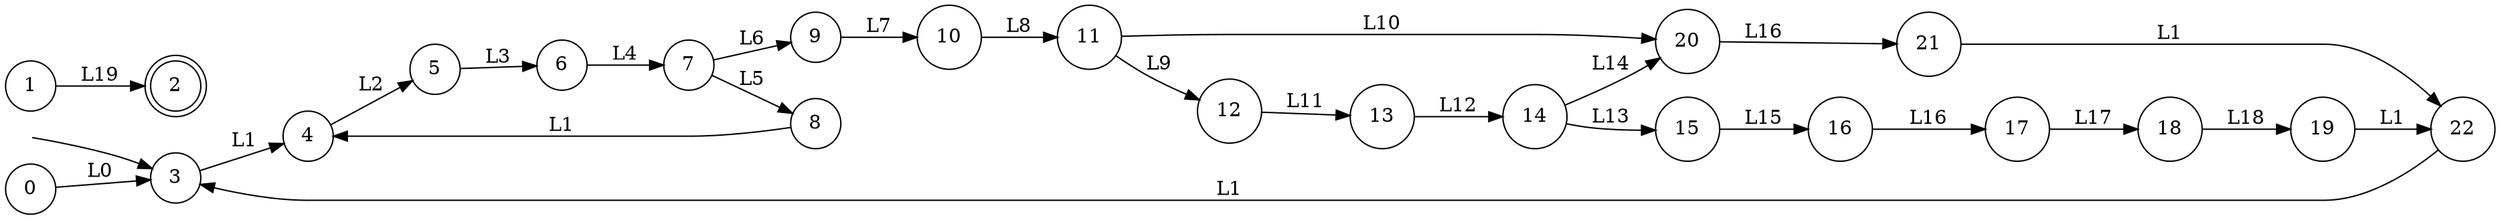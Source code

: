 // dot output generated by libFAUDES vGenerator
digraph "Generator" {
  rankdir=LR
  node [shape=circle];

  // initial states
  dot_dummyinit_1 [shape=none, label="", width="0.0", height="0.0" ];
  dot_dummyinit_1 -> "3";

  // mstates
  "2" [shape=doublecircle];

  // rest of stateset
  "0";
  "1";
  "4";
  "5";
  "6";
  "7";
  "8";
  "9";
  "10";
  "11";
  "12";
  "13";
  "14";
  "15";
  "16";
  "17";
  "18";
  "19";
  "20";
  "21";
  "22";

  // transition relation
  "0" -> "3" [label="L0"];
  "1" -> "2" [label="L19"];
  "3" -> "4" [label="L1"];
  "4" -> "5" [label="L2"];
  "5" -> "6" [label="L3"];
  "6" -> "7" [label="L4"];
  "7" -> "8" [label="L5"];
  "7" -> "9" [label="L6"];
  "8" -> "4" [label="L1"];
  "9" -> "10" [label="L7"];
  "10" -> "11" [label="L8"];
  "11" -> "12" [label="L9"];
  "11" -> "20" [label="L10"];
  "12" -> "13" [label="L11"];
  "13" -> "14" [label="L12"];
  "14" -> "15" [label="L13"];
  "14" -> "20" [label="L14"];
  "15" -> "16" [label="L15"];
  "16" -> "17" [label="L16"];
  "17" -> "18" [label="L17"];
  "18" -> "19" [label="L18"];
  "19" -> "22" [label="L1"];
  "20" -> "21" [label="L16"];
  "21" -> "22" [label="L1"];
  "22" -> "3" [label="L1"];
}
